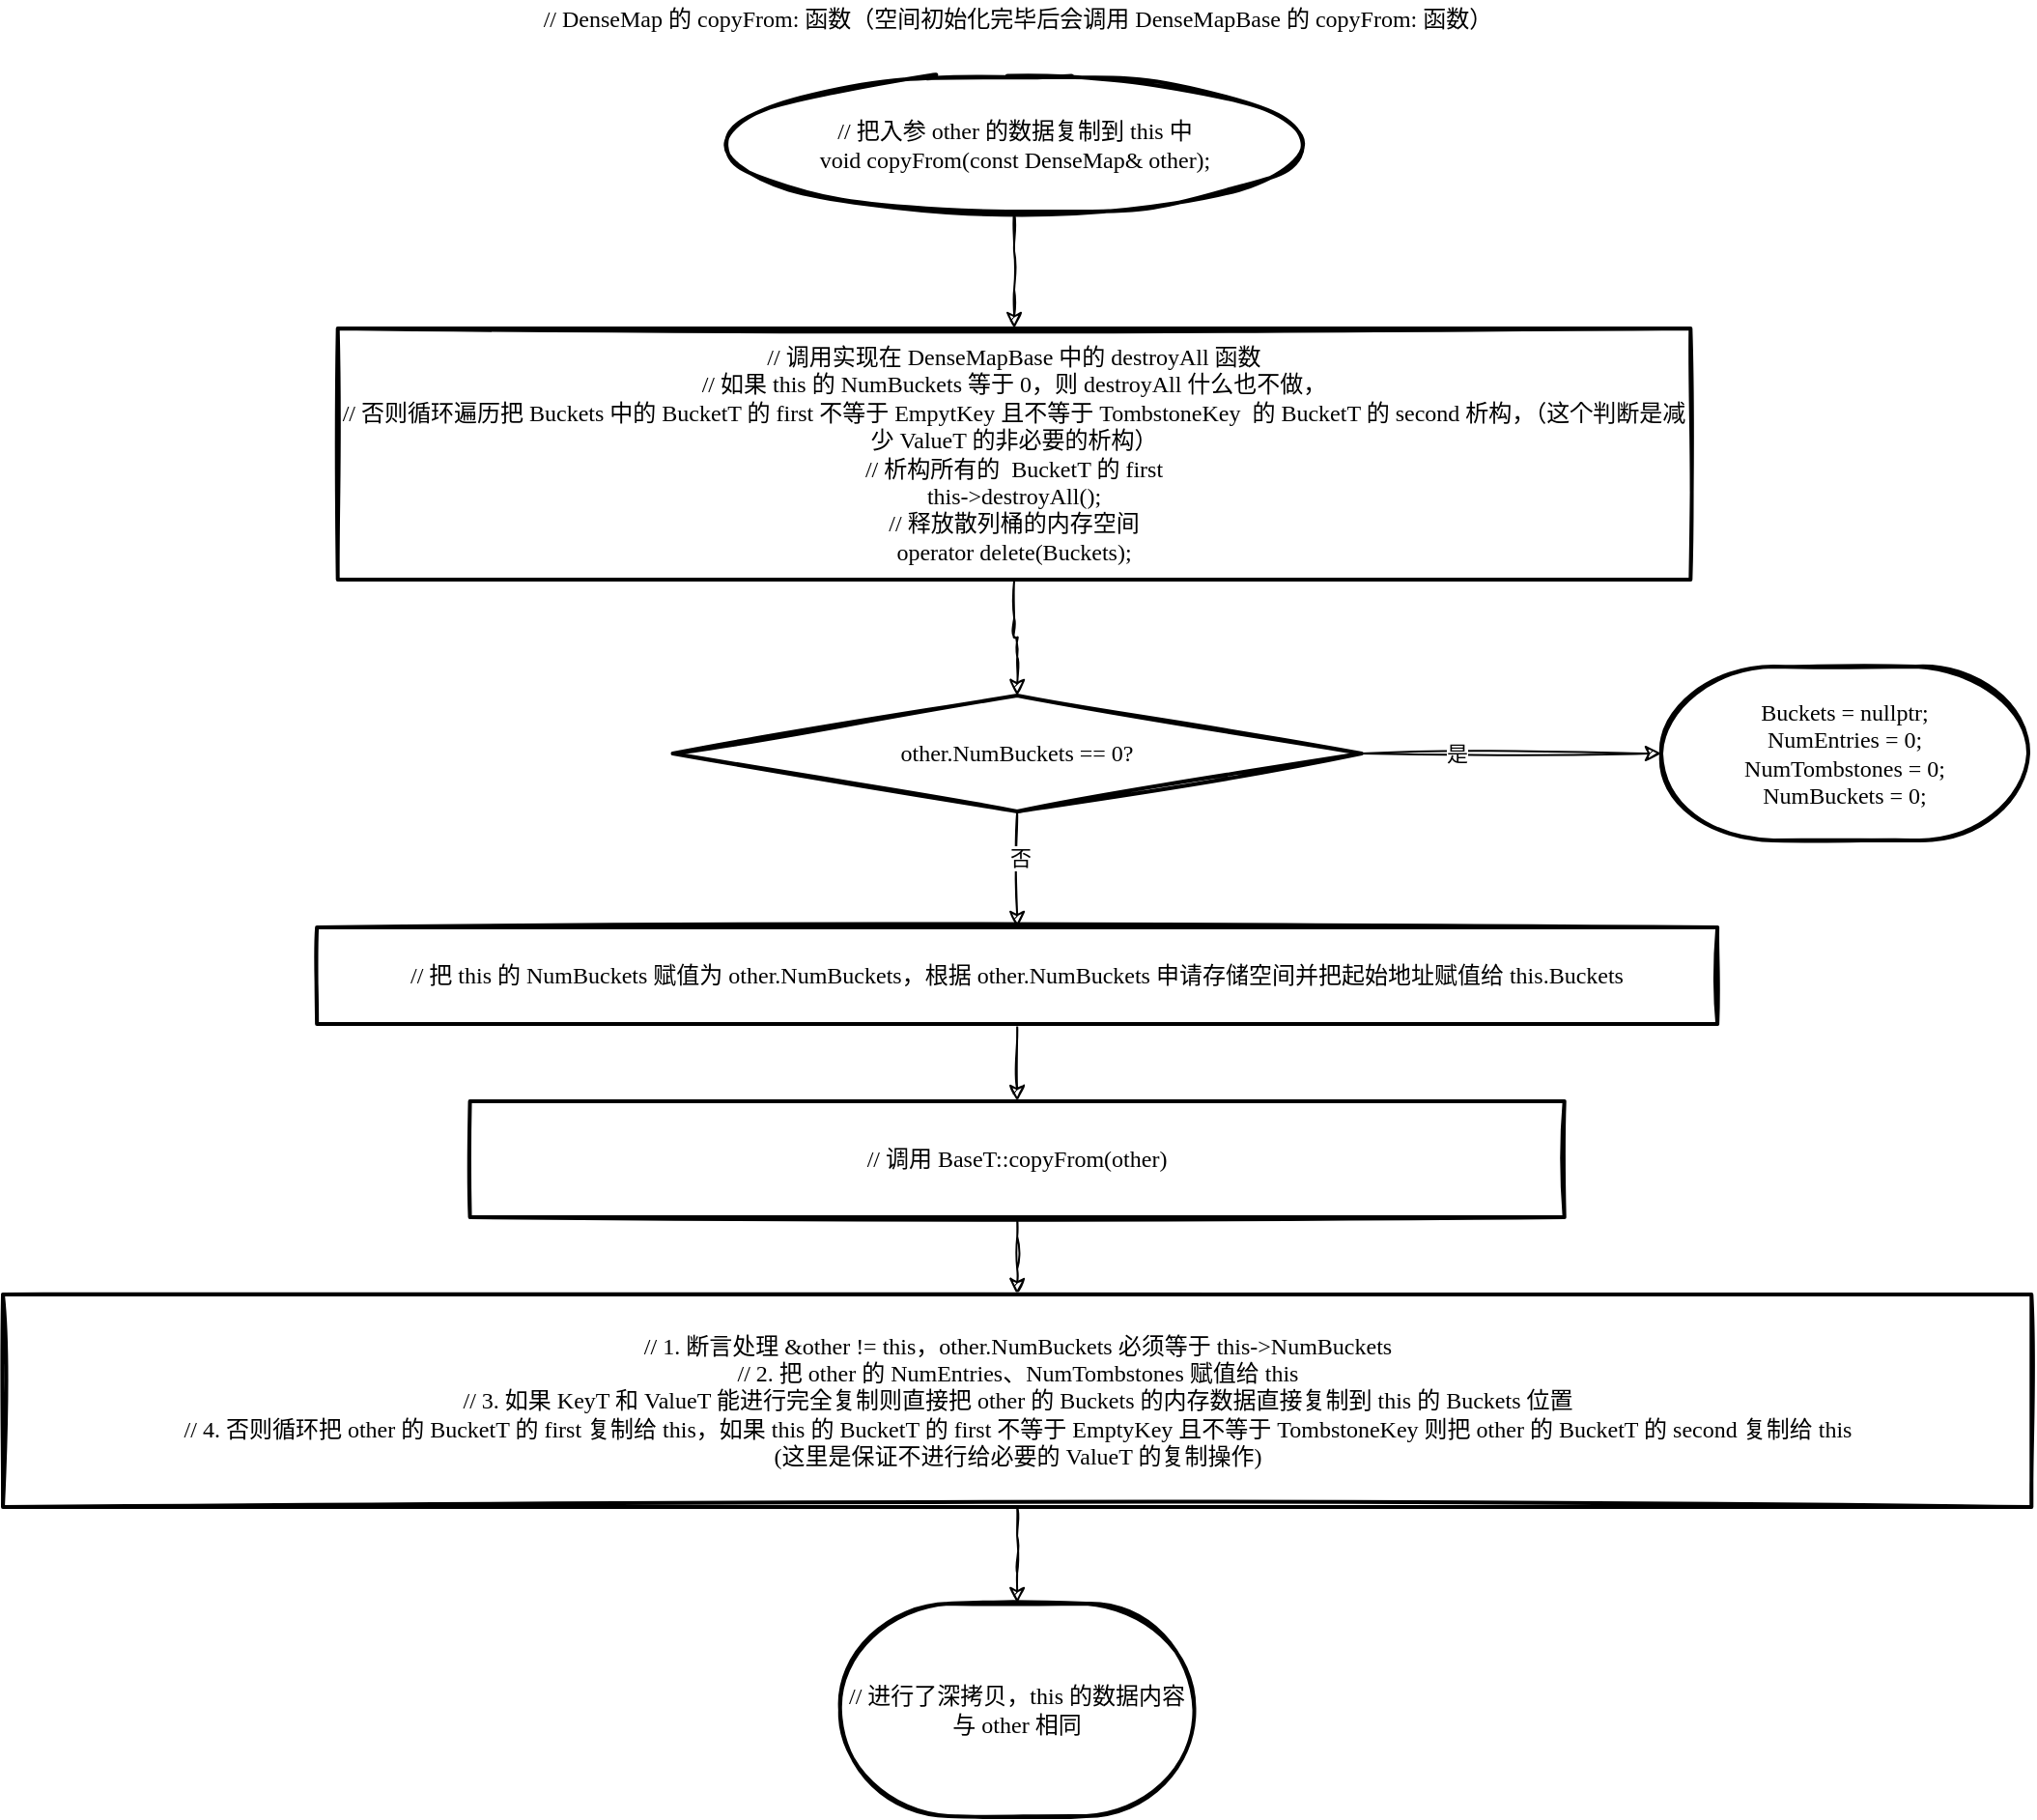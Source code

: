 <mxfile version="13.5.7" type="device"><diagram id="C5RBs43oDa-KdzZeNtuy" name="Page-1"><mxGraphModel dx="1346" dy="2022" grid="1" gridSize="10" guides="1" tooltips="1" connect="1" arrows="1" fold="1" page="1" pageScale="1" pageWidth="827" pageHeight="1169" math="0" shadow="0"><root><mxCell id="WIyWlLk6GJQsqaUBKTNV-0"/><mxCell id="WIyWlLk6GJQsqaUBKTNV-1" parent="WIyWlLk6GJQsqaUBKTNV-0"/><mxCell id="gs-NMKK_tJWPrCgLsmEL-1" value="// DenseMap 的 copyFrom: 函数（空间初始化完毕后会调用 DenseMapBase 的 copyFrom: 函数）" style="text;html=1;strokeColor=none;fillColor=none;align=center;verticalAlign=middle;whiteSpace=wrap;rounded=0;sketch=1;fontFamily=Comic Sans MS;" vertex="1" parent="WIyWlLk6GJQsqaUBKTNV-1"><mxGeometry x="347.81" y="-100" width="557.5" height="20" as="geometry"/></mxCell><mxCell id="gs-NMKK_tJWPrCgLsmEL-2" value="" style="edgeStyle=orthogonalEdgeStyle;rounded=1;sketch=1;orthogonalLoop=1;jettySize=auto;html=1;fontFamily=Comic Sans MS;" edge="1" parent="WIyWlLk6GJQsqaUBKTNV-1" source="gs-NMKK_tJWPrCgLsmEL-3" target="gs-NMKK_tJWPrCgLsmEL-5"><mxGeometry relative="1" as="geometry"/></mxCell><mxCell id="gs-NMKK_tJWPrCgLsmEL-3" value="// 把入参 other 的数据复制到 this 中&lt;br&gt;void copyFrom(const DenseMap&amp;amp; other);" style="strokeWidth=2;html=1;shape=mxgraph.flowchart.start_1;whiteSpace=wrap;rounded=0;sketch=1;fillColor=#ffffff;fontFamily=Comic Sans MS;align=center;" vertex="1" parent="WIyWlLk6GJQsqaUBKTNV-1"><mxGeometry x="477.5" y="-60" width="295" height="70" as="geometry"/></mxCell><mxCell id="gs-NMKK_tJWPrCgLsmEL-4" value="" style="edgeStyle=orthogonalEdgeStyle;rounded=1;sketch=1;orthogonalLoop=1;jettySize=auto;html=1;fontFamily=Comic Sans MS;" edge="1" parent="WIyWlLk6GJQsqaUBKTNV-1" source="gs-NMKK_tJWPrCgLsmEL-5" target="gs-NMKK_tJWPrCgLsmEL-12"><mxGeometry relative="1" as="geometry"/></mxCell><mxCell id="gs-NMKK_tJWPrCgLsmEL-5" value="&lt;div&gt;// 调用实现在 DenseMapBase 中的 destroyAll 函数&lt;/div&gt;&lt;div&gt;// 如果 this 的 NumBuckets 等于 0，则 destroyAll 什么也不做，&lt;/div&gt;&lt;div&gt;// 否则循环遍历把 Buckets 中的 BucketT 的 first 不等于 EmpytKey 且不等于 TombstoneKey&amp;nbsp; 的 BucketT 的 second 析构，（这个判断是减少 ValueT 的非必要的析构）&lt;/div&gt;&lt;div&gt;// 析构所有的&amp;nbsp; BucketT 的 first&lt;/div&gt;&lt;div&gt;this-&amp;gt;destroyAll();&lt;/div&gt;&lt;div&gt;// 释放散列桶的内存空间&lt;/div&gt;&lt;div&gt;operator delete(Buckets);&lt;/div&gt;" style="whiteSpace=wrap;html=1;rounded=0;fontFamily=Comic Sans MS;strokeWidth=2;sketch=1;" vertex="1" parent="WIyWlLk6GJQsqaUBKTNV-1"><mxGeometry x="274.85" y="70" width="700.31" height="130" as="geometry"/></mxCell><mxCell id="gs-NMKK_tJWPrCgLsmEL-6" value="" style="edgeStyle=orthogonalEdgeStyle;rounded=1;sketch=1;orthogonalLoop=1;jettySize=auto;html=1;fontFamily=Comic Sans MS;" edge="1" parent="WIyWlLk6GJQsqaUBKTNV-1" source="gs-NMKK_tJWPrCgLsmEL-7" target="gs-NMKK_tJWPrCgLsmEL-15"><mxGeometry relative="1" as="geometry"/></mxCell><mxCell id="gs-NMKK_tJWPrCgLsmEL-7" value="// 把 this 的 NumBuckets 赋值为 other.NumBuckets，根据 other.NumBuckets 申请存储空间并把起始地址赋值给 this.Buckets&lt;br&gt;" style="whiteSpace=wrap;html=1;rounded=0;fontFamily=Comic Sans MS;strokeWidth=2;sketch=1;" vertex="1" parent="WIyWlLk6GJQsqaUBKTNV-1"><mxGeometry x="264.07" y="380" width="725" height="50" as="geometry"/></mxCell><mxCell id="gs-NMKK_tJWPrCgLsmEL-8" style="edgeStyle=orthogonalEdgeStyle;rounded=1;sketch=1;orthogonalLoop=1;jettySize=auto;html=1;entryX=0;entryY=0.5;entryDx=0;entryDy=0;entryPerimeter=0;fontFamily=Comic Sans MS;" edge="1" parent="WIyWlLk6GJQsqaUBKTNV-1" source="gs-NMKK_tJWPrCgLsmEL-12" target="gs-NMKK_tJWPrCgLsmEL-13"><mxGeometry relative="1" as="geometry"/></mxCell><mxCell id="gs-NMKK_tJWPrCgLsmEL-9" value="是" style="edgeLabel;html=1;align=center;verticalAlign=middle;resizable=0;points=[];fontFamily=Comic Sans MS;" vertex="1" connectable="0" parent="gs-NMKK_tJWPrCgLsmEL-8"><mxGeometry x="-0.375" y="-2" relative="1" as="geometry"><mxPoint y="-2" as="offset"/></mxGeometry></mxCell><mxCell id="gs-NMKK_tJWPrCgLsmEL-10" style="edgeStyle=orthogonalEdgeStyle;rounded=1;sketch=1;orthogonalLoop=1;jettySize=auto;html=1;entryX=0.5;entryY=0;entryDx=0;entryDy=0;fontFamily=Comic Sans MS;" edge="1" parent="WIyWlLk6GJQsqaUBKTNV-1" source="gs-NMKK_tJWPrCgLsmEL-12" target="gs-NMKK_tJWPrCgLsmEL-7"><mxGeometry relative="1" as="geometry"/></mxCell><mxCell id="gs-NMKK_tJWPrCgLsmEL-11" value="否" style="edgeLabel;html=1;align=center;verticalAlign=middle;resizable=0;points=[];fontFamily=Comic Sans MS;" vertex="1" connectable="0" parent="gs-NMKK_tJWPrCgLsmEL-10"><mxGeometry x="-0.207" y="1" relative="1" as="geometry"><mxPoint as="offset"/></mxGeometry></mxCell><mxCell id="gs-NMKK_tJWPrCgLsmEL-12" value="other.NumBuckets == 0?" style="rhombus;whiteSpace=wrap;html=1;rounded=0;fontFamily=Comic Sans MS;strokeWidth=2;sketch=1;" vertex="1" parent="WIyWlLk6GJQsqaUBKTNV-1"><mxGeometry x="448.28" y="260" width="356.56" height="60" as="geometry"/></mxCell><mxCell id="gs-NMKK_tJWPrCgLsmEL-13" value="Buckets = nullptr;&lt;br&gt;NumEntries = 0;&lt;br&gt;NumTombstones = 0;&lt;br&gt;NumBuckets = 0;&lt;br&gt;" style="strokeWidth=2;html=1;shape=mxgraph.flowchart.terminator;whiteSpace=wrap;rounded=0;sketch=1;fillColor=#ffffff;fontFamily=Comic Sans MS;align=center;" vertex="1" parent="WIyWlLk6GJQsqaUBKTNV-1"><mxGeometry x="960" y="245" width="190" height="90" as="geometry"/></mxCell><mxCell id="gs-NMKK_tJWPrCgLsmEL-14" value="" style="edgeStyle=orthogonalEdgeStyle;rounded=1;sketch=1;orthogonalLoop=1;jettySize=auto;html=1;fontFamily=Comic Sans MS;" edge="1" parent="WIyWlLk6GJQsqaUBKTNV-1" source="gs-NMKK_tJWPrCgLsmEL-15" target="gs-NMKK_tJWPrCgLsmEL-17"><mxGeometry relative="1" as="geometry"/></mxCell><mxCell id="gs-NMKK_tJWPrCgLsmEL-15" value="// 调用 BaseT::copyFrom(other)" style="whiteSpace=wrap;html=1;rounded=0;fontFamily=Comic Sans MS;strokeWidth=2;sketch=1;" vertex="1" parent="WIyWlLk6GJQsqaUBKTNV-1"><mxGeometry x="343.29" y="470" width="566.57" height="60" as="geometry"/></mxCell><mxCell id="gs-NMKK_tJWPrCgLsmEL-16" style="edgeStyle=orthogonalEdgeStyle;rounded=1;sketch=1;orthogonalLoop=1;jettySize=auto;html=1;entryX=0.5;entryY=0;entryDx=0;entryDy=0;entryPerimeter=0;fontFamily=Comic Sans MS;" edge="1" parent="WIyWlLk6GJQsqaUBKTNV-1" source="gs-NMKK_tJWPrCgLsmEL-17" target="gs-NMKK_tJWPrCgLsmEL-18"><mxGeometry relative="1" as="geometry"/></mxCell><mxCell id="gs-NMKK_tJWPrCgLsmEL-17" value="// 1. 断言处理 &amp;amp;other != this，other.NumBuckets 必须等于 this-&amp;gt;NumBuckets&lt;br&gt;// 2. 把 other 的 NumEntries、NumTombstones 赋值给 this&lt;br&gt;// 3. 如果 KeyT 和 ValueT 能进行完全复制则直接把 other 的 Buckets 的内存数据直接复制到 this 的 Buckets 位置&lt;br&gt;// 4. 否则循环把 other 的 BucketT 的 first 复制给 this，如果 this 的 BucketT 的 first 不等于 EmptyKey 且不等于 TombstoneKey 则把 other 的 BucketT 的 second 复制给 this&lt;br&gt;(这里是保证不进行给必要的 ValueT 的复制操作)" style="whiteSpace=wrap;html=1;rounded=0;fontFamily=Comic Sans MS;strokeWidth=2;sketch=1;" vertex="1" parent="WIyWlLk6GJQsqaUBKTNV-1"><mxGeometry x="101.51" y="570" width="1050.14" height="110" as="geometry"/></mxCell><mxCell id="gs-NMKK_tJWPrCgLsmEL-18" value="// 进行了深拷贝，this 的数据内容与 other 相同" style="strokeWidth=2;html=1;shape=mxgraph.flowchart.terminator;whiteSpace=wrap;rounded=0;sketch=1;fillColor=#ffffff;fontFamily=Comic Sans MS;align=center;aspect=fixed;" vertex="1" parent="WIyWlLk6GJQsqaUBKTNV-1"><mxGeometry x="534.92" y="730" width="183.33" height="110" as="geometry"/></mxCell></root></mxGraphModel></diagram></mxfile>